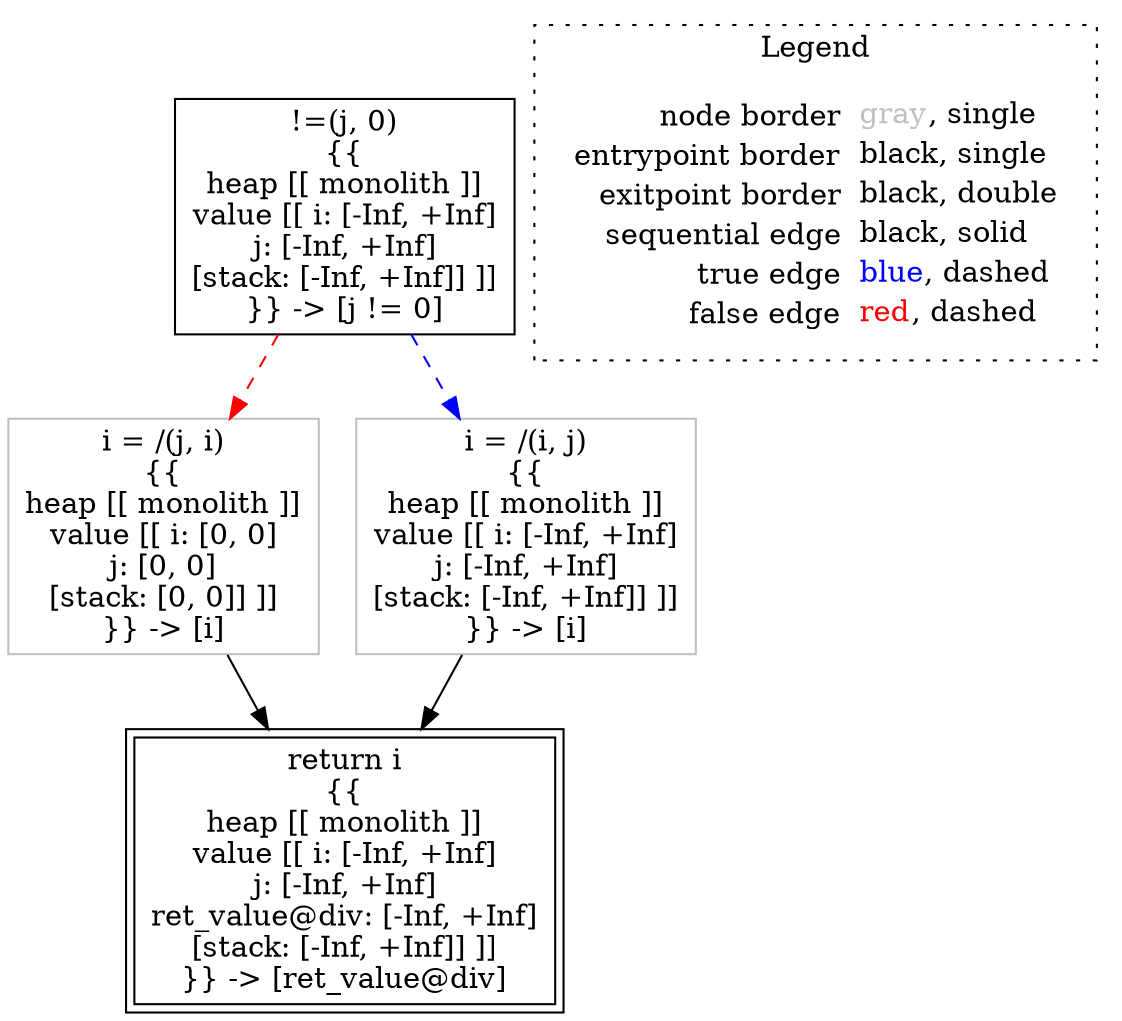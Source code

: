 digraph {
	"node0" [shape="rect",color="black",label=<!=(j, 0)<BR/>{{<BR/>heap [[ monolith ]]<BR/>value [[ i: [-Inf, +Inf]<BR/>j: [-Inf, +Inf]<BR/>[stack: [-Inf, +Inf]] ]]<BR/>}} -&gt; [j != 0]>];
	"node1" [shape="rect",color="gray",label=<i = /(j, i)<BR/>{{<BR/>heap [[ monolith ]]<BR/>value [[ i: [0, 0]<BR/>j: [0, 0]<BR/>[stack: [0, 0]] ]]<BR/>}} -&gt; [i]>];
	"node2" [shape="rect",color="black",peripheries="2",label=<return i<BR/>{{<BR/>heap [[ monolith ]]<BR/>value [[ i: [-Inf, +Inf]<BR/>j: [-Inf, +Inf]<BR/>ret_value@div: [-Inf, +Inf]<BR/>[stack: [-Inf, +Inf]] ]]<BR/>}} -&gt; [ret_value@div]>];
	"node3" [shape="rect",color="gray",label=<i = /(i, j)<BR/>{{<BR/>heap [[ monolith ]]<BR/>value [[ i: [-Inf, +Inf]<BR/>j: [-Inf, +Inf]<BR/>[stack: [-Inf, +Inf]] ]]<BR/>}} -&gt; [i]>];
	"node0" -> "node1" [color="red",style="dashed"];
	"node0" -> "node3" [color="blue",style="dashed"];
	"node1" -> "node2" [color="black"];
	"node3" -> "node2" [color="black"];
subgraph cluster_legend {
	label="Legend";
	style=dotted;
	node [shape=plaintext];
	"legend" [label=<<table border="0" cellpadding="2" cellspacing="0" cellborder="0"><tr><td align="right">node border&nbsp;</td><td align="left"><font color="gray">gray</font>, single</td></tr><tr><td align="right">entrypoint border&nbsp;</td><td align="left"><font color="black">black</font>, single</td></tr><tr><td align="right">exitpoint border&nbsp;</td><td align="left"><font color="black">black</font>, double</td></tr><tr><td align="right">sequential edge&nbsp;</td><td align="left"><font color="black">black</font>, solid</td></tr><tr><td align="right">true edge&nbsp;</td><td align="left"><font color="blue">blue</font>, dashed</td></tr><tr><td align="right">false edge&nbsp;</td><td align="left"><font color="red">red</font>, dashed</td></tr></table>>];
}

}
